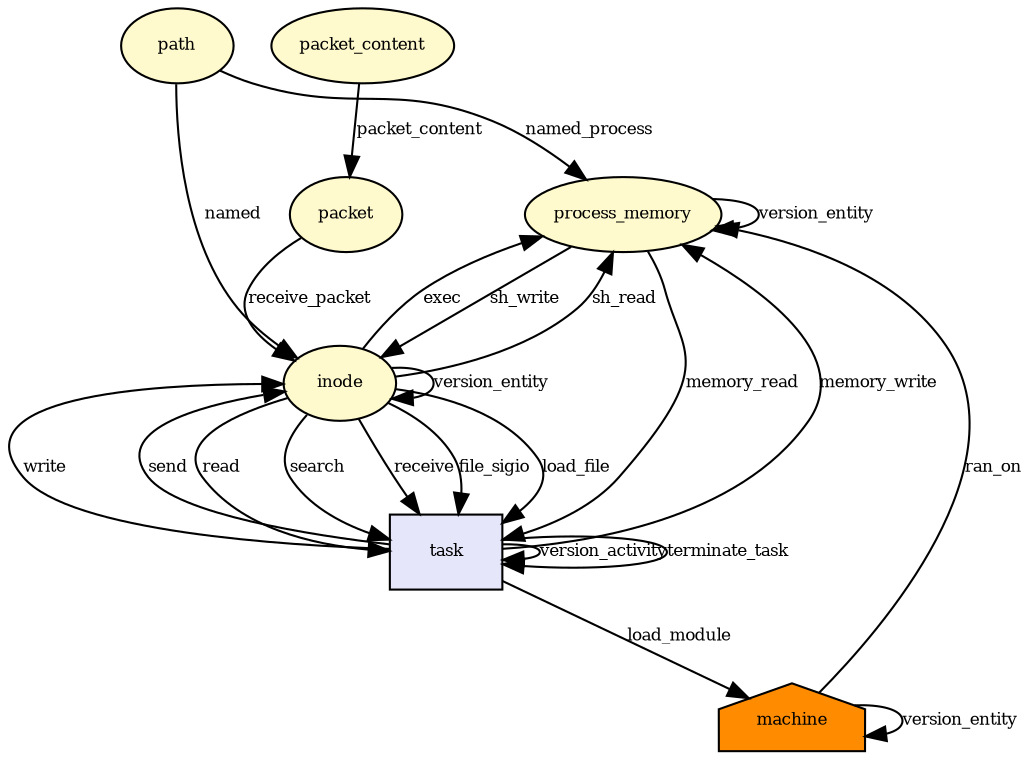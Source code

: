 digraph RGL__DirectedAdjacencyGraph {path[fontsize = 8,label = path,shape = ellipse, fillcolor="#fffacd", style = filled]

process_memory[fontsize = 8,label = process_memory,shape = ellipse, fillcolor="#fffacd", style = filled]

path -> process_memory[fontsize = 8,label = named_process]

machine[fontsize = 8,label = machine,shape = house, fillcolor="#ff8c00", style = filled]

machine -> process_memory[fontsize = 8,label = ran_on]

inode[fontsize = 8,label = inode,shape = ellipse, fillcolor="#fffacd", style = filled]

path -> inode[fontsize = 8,label = named]

task[fontsize = 8,label = task,shape = rectangle, fillcolor="#e6e6fa", style = filled]

process_memory -> task[fontsize = 8,label = memory_read]

task -> inode[fontsize = 8,label = write]

task -> task[fontsize = 8,label = version_activity]

inode -> inode[fontsize = 8,label = version_entity]

inode -> process_memory[fontsize = 8,label = sh_read]

process_memory -> process_memory[fontsize = 8,label = version_entity]

inode -> task[fontsize = 8,label = read]

task -> process_memory[fontsize = 8,label = memory_write]

process_memory -> inode[fontsize = 8,label = sh_write]

inode -> task[fontsize = 8,label = search]

task -> inode[fontsize = 8,label = send]

inode -> task[fontsize = 8,label = receive]

inode -> process_memory[fontsize = 8,label = exec]

inode -> task[fontsize = 8,label = file_sigio]

inode -> task[fontsize = 8,label = load_file]

task -> machine[fontsize = 8,label = load_module]

machine -> machine[fontsize = 8,label = version_entity]

packet_content[fontsize = 8,label = packet_content,shape = ellipse, fillcolor="#fffacd", style = filled]

packet[fontsize = 8,label = packet,shape = ellipse, fillcolor="#fffacd", style = filled]

packet_content -> packet[fontsize = 8,label = packet_content]

packet -> inode[fontsize = 8,label = receive_packet]

task -> task[fontsize = 8,label = terminate_task]

}